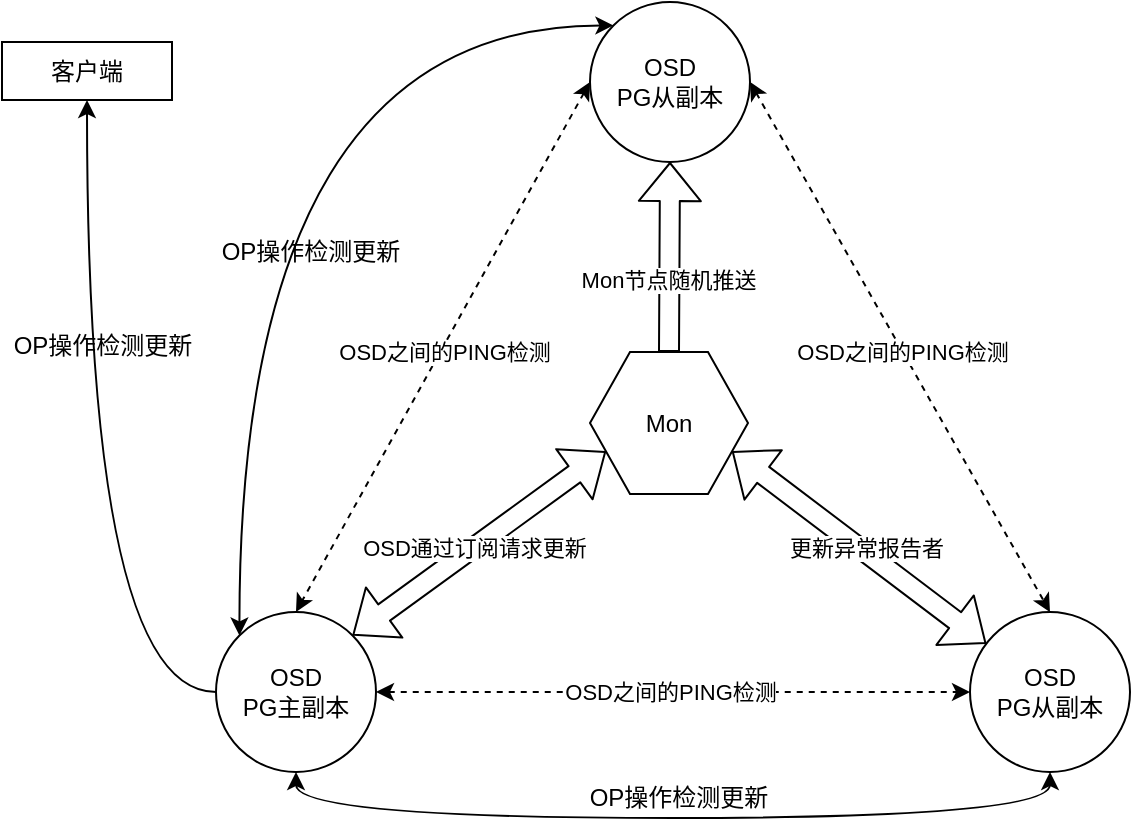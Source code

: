 <mxfile version="13.9.9" type="device"><diagram id="xrdAqTEnNsAwq5WtuzMW" name="第 1 页"><mxGraphModel dx="1209" dy="695" grid="0" gridSize="10" guides="1" tooltips="1" connect="1" arrows="1" fold="1" page="1" pageScale="1" pageWidth="827" pageHeight="1169" math="0" shadow="0"><root><mxCell id="0"/><mxCell id="1" parent="0"/><mxCell id="poZfL31QqOZgULnFvBLy-11" style="rounded=0;orthogonalLoop=1;jettySize=auto;html=1;exitX=0;exitY=0.5;exitDx=0;exitDy=0;dashed=1;endArrow=classic;endFill=1;startArrow=classic;startFill=1;" edge="1" parent="1" source="poZfL31QqOZgULnFvBLy-1"><mxGeometry relative="1" as="geometry"><mxPoint x="227" y="482" as="targetPoint"/></mxGeometry></mxCell><mxCell id="poZfL31QqOZgULnFvBLy-14" value="OSD之间的PING检测" style="edgeLabel;html=1;align=center;verticalAlign=middle;resizable=0;points=[];" vertex="1" connectable="0" parent="poZfL31QqOZgULnFvBLy-11"><mxGeometry x="0.117" y="3" relative="1" as="geometry"><mxPoint x="6.36" y="-14.24" as="offset"/></mxGeometry></mxCell><mxCell id="poZfL31QqOZgULnFvBLy-12" style="edgeStyle=none;rounded=0;orthogonalLoop=1;jettySize=auto;html=1;exitX=1;exitY=0.5;exitDx=0;exitDy=0;entryX=0.5;entryY=0;entryDx=0;entryDy=0;dashed=1;endArrow=classic;endFill=1;startArrow=classic;startFill=1;" edge="1" parent="1" source="poZfL31QqOZgULnFvBLy-1" target="poZfL31QqOZgULnFvBLy-3"><mxGeometry relative="1" as="geometry"/></mxCell><mxCell id="poZfL31QqOZgULnFvBLy-1" value="OSD&lt;br&gt;PG从副本" style="ellipse;whiteSpace=wrap;html=1;aspect=fixed;" vertex="1" parent="1"><mxGeometry x="374" y="177" width="80" height="80" as="geometry"/></mxCell><mxCell id="poZfL31QqOZgULnFvBLy-13" style="edgeStyle=none;rounded=0;orthogonalLoop=1;jettySize=auto;html=1;exitX=1;exitY=0.5;exitDx=0;exitDy=0;entryX=0;entryY=0.5;entryDx=0;entryDy=0;dashed=1;endArrow=classic;endFill=1;startArrow=classic;startFill=1;" edge="1" parent="1" source="poZfL31QqOZgULnFvBLy-2" target="poZfL31QqOZgULnFvBLy-3"><mxGeometry relative="1" as="geometry"/></mxCell><mxCell id="poZfL31QqOZgULnFvBLy-17" style="edgeStyle=orthogonalEdgeStyle;rounded=0;orthogonalLoop=1;jettySize=auto;html=1;exitX=0;exitY=0;exitDx=0;exitDy=0;entryX=0;entryY=0;entryDx=0;entryDy=0;endArrow=classic;endFill=1;curved=1;startArrow=classic;startFill=1;" edge="1" parent="1" source="poZfL31QqOZgULnFvBLy-2" target="poZfL31QqOZgULnFvBLy-1"><mxGeometry relative="1" as="geometry"><Array as="points"><mxPoint x="199" y="189"/></Array></mxGeometry></mxCell><mxCell id="poZfL31QqOZgULnFvBLy-18" style="edgeStyle=orthogonalEdgeStyle;curved=1;rounded=0;orthogonalLoop=1;jettySize=auto;html=1;exitX=0.5;exitY=1;exitDx=0;exitDy=0;entryX=0.5;entryY=1;entryDx=0;entryDy=0;startArrow=classic;startFill=1;endArrow=classic;endFill=1;" edge="1" parent="1" source="poZfL31QqOZgULnFvBLy-2" target="poZfL31QqOZgULnFvBLy-3"><mxGeometry relative="1" as="geometry"><Array as="points"><mxPoint x="227" y="585"/><mxPoint x="604" y="585"/></Array></mxGeometry></mxCell><mxCell id="poZfL31QqOZgULnFvBLy-22" style="edgeStyle=orthogonalEdgeStyle;curved=1;rounded=0;orthogonalLoop=1;jettySize=auto;html=1;exitX=0;exitY=0.5;exitDx=0;exitDy=0;startArrow=none;startFill=0;endArrow=classic;endFill=1;" edge="1" parent="1" source="poZfL31QqOZgULnFvBLy-2" target="poZfL31QqOZgULnFvBLy-21"><mxGeometry relative="1" as="geometry"/></mxCell><mxCell id="poZfL31QqOZgULnFvBLy-2" value="OSD&lt;br&gt;PG主副本" style="ellipse;whiteSpace=wrap;html=1;aspect=fixed;" vertex="1" parent="1"><mxGeometry x="187" y="482" width="80" height="80" as="geometry"/></mxCell><mxCell id="poZfL31QqOZgULnFvBLy-3" value="OSD&lt;br&gt;PG从副本" style="ellipse;whiteSpace=wrap;html=1;aspect=fixed;" vertex="1" parent="1"><mxGeometry x="564" y="482" width="80" height="80" as="geometry"/></mxCell><mxCell id="poZfL31QqOZgULnFvBLy-4" value="Mon" style="shape=hexagon;perimeter=hexagonPerimeter2;whiteSpace=wrap;html=1;fixedSize=1;" vertex="1" parent="1"><mxGeometry x="374" y="352" width="79" height="71" as="geometry"/></mxCell><mxCell id="poZfL31QqOZgULnFvBLy-5" value="" style="shape=flexArrow;endArrow=classic;startArrow=classic;html=1;exitX=1;exitY=0;exitDx=0;exitDy=0;entryX=0;entryY=0.75;entryDx=0;entryDy=0;" edge="1" parent="1" source="poZfL31QqOZgULnFvBLy-2" target="poZfL31QqOZgULnFvBLy-4"><mxGeometry width="50" height="50" relative="1" as="geometry"><mxPoint x="319" y="490" as="sourcePoint"/><mxPoint x="369" y="440" as="targetPoint"/></mxGeometry></mxCell><mxCell id="poZfL31QqOZgULnFvBLy-6" value="OSD通过订阅请求更新" style="edgeLabel;html=1;align=center;verticalAlign=middle;resizable=0;points=[];" vertex="1" connectable="0" parent="poZfL31QqOZgULnFvBLy-5"><mxGeometry x="-0.292" y="-4" relative="1" as="geometry"><mxPoint x="13.16" y="-14.85" as="offset"/></mxGeometry></mxCell><mxCell id="poZfL31QqOZgULnFvBLy-7" value="" style="shape=flexArrow;endArrow=classic;startArrow=classic;html=1;entryX=1;entryY=0.75;entryDx=0;entryDy=0;" edge="1" parent="1" source="poZfL31QqOZgULnFvBLy-3" target="poZfL31QqOZgULnFvBLy-4"><mxGeometry width="50" height="50" relative="1" as="geometry"><mxPoint x="308.284" y="503.716" as="sourcePoint"/><mxPoint x="391.98" y="411.664" as="targetPoint"/></mxGeometry></mxCell><mxCell id="poZfL31QqOZgULnFvBLy-8" value="更新异常报告者" style="edgeLabel;html=1;align=center;verticalAlign=middle;resizable=0;points=[];" vertex="1" connectable="0" parent="poZfL31QqOZgULnFvBLy-7"><mxGeometry x="-0.292" y="-4" relative="1" as="geometry"><mxPoint x="-17.4" y="-10.45" as="offset"/></mxGeometry></mxCell><mxCell id="poZfL31QqOZgULnFvBLy-9" value="" style="shape=flexArrow;endArrow=classic;html=1;exitX=0.5;exitY=0;exitDx=0;exitDy=0;entryX=0.5;entryY=1;entryDx=0;entryDy=0;" edge="1" parent="1" source="poZfL31QqOZgULnFvBLy-4" target="poZfL31QqOZgULnFvBLy-1"><mxGeometry width="50" height="50" relative="1" as="geometry"><mxPoint x="268" y="319" as="sourcePoint"/><mxPoint x="318" y="269" as="targetPoint"/></mxGeometry></mxCell><mxCell id="poZfL31QqOZgULnFvBLy-10" value="Mon节点随机推送" style="edgeLabel;html=1;align=center;verticalAlign=middle;resizable=0;points=[];" vertex="1" connectable="0" parent="poZfL31QqOZgULnFvBLy-9"><mxGeometry x="-0.235" y="1" relative="1" as="geometry"><mxPoint as="offset"/></mxGeometry></mxCell><mxCell id="poZfL31QqOZgULnFvBLy-15" value="OSD之间的PING检测" style="edgeLabel;html=1;align=center;verticalAlign=middle;resizable=0;points=[];" vertex="1" connectable="0" parent="1"><mxGeometry x="530.004" y="352.0" as="geometry"/></mxCell><mxCell id="poZfL31QqOZgULnFvBLy-16" value="OSD之间的PING检测" style="edgeLabel;html=1;align=center;verticalAlign=middle;resizable=0;points=[];" vertex="1" connectable="0" parent="1"><mxGeometry x="414.004" y="522.0" as="geometry"/></mxCell><mxCell id="poZfL31QqOZgULnFvBLy-19" value="OP操作检测更新" style="text;html=1;strokeColor=none;fillColor=none;align=center;verticalAlign=middle;whiteSpace=wrap;rounded=0;" vertex="1" parent="1"><mxGeometry x="184" y="292" width="101" height="20" as="geometry"/></mxCell><mxCell id="poZfL31QqOZgULnFvBLy-20" value="OP操作检测更新" style="text;html=1;strokeColor=none;fillColor=none;align=center;verticalAlign=middle;whiteSpace=wrap;rounded=0;" vertex="1" parent="1"><mxGeometry x="368" y="565" width="101" height="20" as="geometry"/></mxCell><mxCell id="poZfL31QqOZgULnFvBLy-21" value="客户端" style="rounded=0;whiteSpace=wrap;html=1;" vertex="1" parent="1"><mxGeometry x="80" y="197" width="85" height="29" as="geometry"/></mxCell><mxCell id="poZfL31QqOZgULnFvBLy-23" value="OP操作检测更新" style="text;html=1;strokeColor=none;fillColor=none;align=center;verticalAlign=middle;whiteSpace=wrap;rounded=0;" vertex="1" parent="1"><mxGeometry x="80" y="339" width="101" height="20" as="geometry"/></mxCell></root></mxGraphModel></diagram></mxfile>